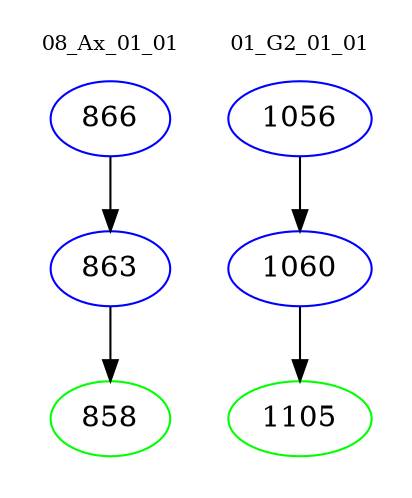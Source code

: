 digraph{
subgraph cluster_0 {
color = white
label = "08_Ax_01_01";
fontsize=10;
T0_866 [label="866", color="blue"]
T0_866 -> T0_863 [color="black"]
T0_863 [label="863", color="blue"]
T0_863 -> T0_858 [color="black"]
T0_858 [label="858", color="green"]
}
subgraph cluster_1 {
color = white
label = "01_G2_01_01";
fontsize=10;
T1_1056 [label="1056", color="blue"]
T1_1056 -> T1_1060 [color="black"]
T1_1060 [label="1060", color="blue"]
T1_1060 -> T1_1105 [color="black"]
T1_1105 [label="1105", color="green"]
}
}
